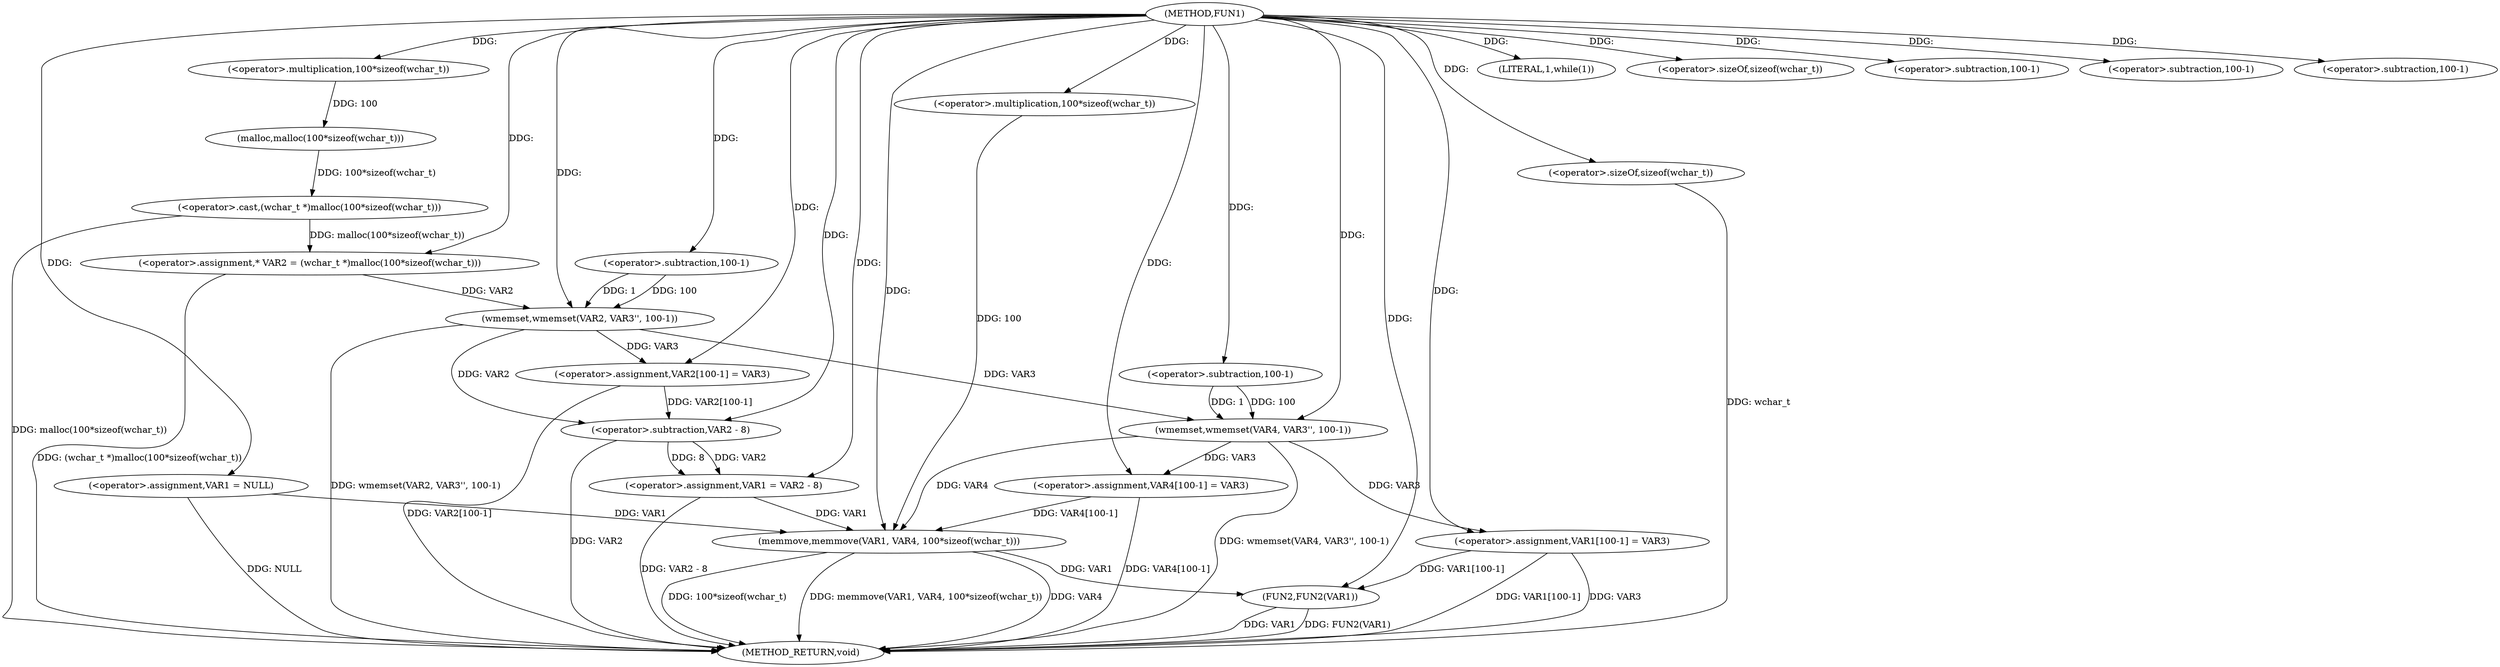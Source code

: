 digraph FUN1 {  
"1000100" [label = "(METHOD,FUN1)" ]
"1000170" [label = "(METHOD_RETURN,void)" ]
"1000103" [label = "(<operator>.assignment,VAR1 = NULL)" ]
"1000107" [label = "(LITERAL,1,while(1))" ]
"1000111" [label = "(<operator>.assignment,* VAR2 = (wchar_t *)malloc(100*sizeof(wchar_t)))" ]
"1000113" [label = "(<operator>.cast,(wchar_t *)malloc(100*sizeof(wchar_t)))" ]
"1000115" [label = "(malloc,malloc(100*sizeof(wchar_t)))" ]
"1000116" [label = "(<operator>.multiplication,100*sizeof(wchar_t))" ]
"1000118" [label = "(<operator>.sizeOf,sizeof(wchar_t))" ]
"1000120" [label = "(wmemset,wmemset(VAR2, VAR3'', 100-1))" ]
"1000123" [label = "(<operator>.subtraction,100-1)" ]
"1000126" [label = "(<operator>.assignment,VAR2[100-1] = VAR3)" ]
"1000129" [label = "(<operator>.subtraction,100-1)" ]
"1000133" [label = "(<operator>.assignment,VAR1 = VAR2 - 8)" ]
"1000135" [label = "(<operator>.subtraction,VAR2 - 8)" ]
"1000141" [label = "(wmemset,wmemset(VAR4, VAR3'', 100-1))" ]
"1000144" [label = "(<operator>.subtraction,100-1)" ]
"1000147" [label = "(<operator>.assignment,VAR4[100-1] = VAR3)" ]
"1000150" [label = "(<operator>.subtraction,100-1)" ]
"1000154" [label = "(memmove,memmove(VAR1, VAR4, 100*sizeof(wchar_t)))" ]
"1000157" [label = "(<operator>.multiplication,100*sizeof(wchar_t))" ]
"1000159" [label = "(<operator>.sizeOf,sizeof(wchar_t))" ]
"1000161" [label = "(<operator>.assignment,VAR1[100-1] = VAR3)" ]
"1000164" [label = "(<operator>.subtraction,100-1)" ]
"1000168" [label = "(FUN2,FUN2(VAR1))" ]
  "1000168" -> "1000170"  [ label = "DDG: VAR1"] 
  "1000154" -> "1000170"  [ label = "DDG: 100*sizeof(wchar_t)"] 
  "1000103" -> "1000170"  [ label = "DDG: NULL"] 
  "1000159" -> "1000170"  [ label = "DDG: wchar_t"] 
  "1000141" -> "1000170"  [ label = "DDG: wmemset(VAR4, VAR3'', 100-1)"] 
  "1000113" -> "1000170"  [ label = "DDG: malloc(100*sizeof(wchar_t))"] 
  "1000147" -> "1000170"  [ label = "DDG: VAR4[100-1]"] 
  "1000126" -> "1000170"  [ label = "DDG: VAR2[100-1]"] 
  "1000154" -> "1000170"  [ label = "DDG: memmove(VAR1, VAR4, 100*sizeof(wchar_t))"] 
  "1000135" -> "1000170"  [ label = "DDG: VAR2"] 
  "1000154" -> "1000170"  [ label = "DDG: VAR4"] 
  "1000161" -> "1000170"  [ label = "DDG: VAR1[100-1]"] 
  "1000168" -> "1000170"  [ label = "DDG: FUN2(VAR1)"] 
  "1000161" -> "1000170"  [ label = "DDG: VAR3"] 
  "1000133" -> "1000170"  [ label = "DDG: VAR2 - 8"] 
  "1000111" -> "1000170"  [ label = "DDG: (wchar_t *)malloc(100*sizeof(wchar_t))"] 
  "1000120" -> "1000170"  [ label = "DDG: wmemset(VAR2, VAR3'', 100-1)"] 
  "1000100" -> "1000103"  [ label = "DDG: "] 
  "1000100" -> "1000107"  [ label = "DDG: "] 
  "1000113" -> "1000111"  [ label = "DDG: malloc(100*sizeof(wchar_t))"] 
  "1000100" -> "1000111"  [ label = "DDG: "] 
  "1000115" -> "1000113"  [ label = "DDG: 100*sizeof(wchar_t)"] 
  "1000116" -> "1000115"  [ label = "DDG: 100"] 
  "1000100" -> "1000116"  [ label = "DDG: "] 
  "1000100" -> "1000118"  [ label = "DDG: "] 
  "1000111" -> "1000120"  [ label = "DDG: VAR2"] 
  "1000100" -> "1000120"  [ label = "DDG: "] 
  "1000123" -> "1000120"  [ label = "DDG: 100"] 
  "1000123" -> "1000120"  [ label = "DDG: 1"] 
  "1000100" -> "1000123"  [ label = "DDG: "] 
  "1000120" -> "1000126"  [ label = "DDG: VAR3"] 
  "1000100" -> "1000126"  [ label = "DDG: "] 
  "1000100" -> "1000129"  [ label = "DDG: "] 
  "1000135" -> "1000133"  [ label = "DDG: VAR2"] 
  "1000135" -> "1000133"  [ label = "DDG: 8"] 
  "1000100" -> "1000133"  [ label = "DDG: "] 
  "1000120" -> "1000135"  [ label = "DDG: VAR2"] 
  "1000126" -> "1000135"  [ label = "DDG: VAR2[100-1]"] 
  "1000100" -> "1000135"  [ label = "DDG: "] 
  "1000100" -> "1000141"  [ label = "DDG: "] 
  "1000120" -> "1000141"  [ label = "DDG: VAR3"] 
  "1000144" -> "1000141"  [ label = "DDG: 100"] 
  "1000144" -> "1000141"  [ label = "DDG: 1"] 
  "1000100" -> "1000144"  [ label = "DDG: "] 
  "1000141" -> "1000147"  [ label = "DDG: VAR3"] 
  "1000100" -> "1000147"  [ label = "DDG: "] 
  "1000100" -> "1000150"  [ label = "DDG: "] 
  "1000103" -> "1000154"  [ label = "DDG: VAR1"] 
  "1000133" -> "1000154"  [ label = "DDG: VAR1"] 
  "1000100" -> "1000154"  [ label = "DDG: "] 
  "1000141" -> "1000154"  [ label = "DDG: VAR4"] 
  "1000147" -> "1000154"  [ label = "DDG: VAR4[100-1]"] 
  "1000157" -> "1000154"  [ label = "DDG: 100"] 
  "1000100" -> "1000157"  [ label = "DDG: "] 
  "1000100" -> "1000159"  [ label = "DDG: "] 
  "1000100" -> "1000161"  [ label = "DDG: "] 
  "1000141" -> "1000161"  [ label = "DDG: VAR3"] 
  "1000100" -> "1000164"  [ label = "DDG: "] 
  "1000154" -> "1000168"  [ label = "DDG: VAR1"] 
  "1000161" -> "1000168"  [ label = "DDG: VAR1[100-1]"] 
  "1000100" -> "1000168"  [ label = "DDG: "] 
}
